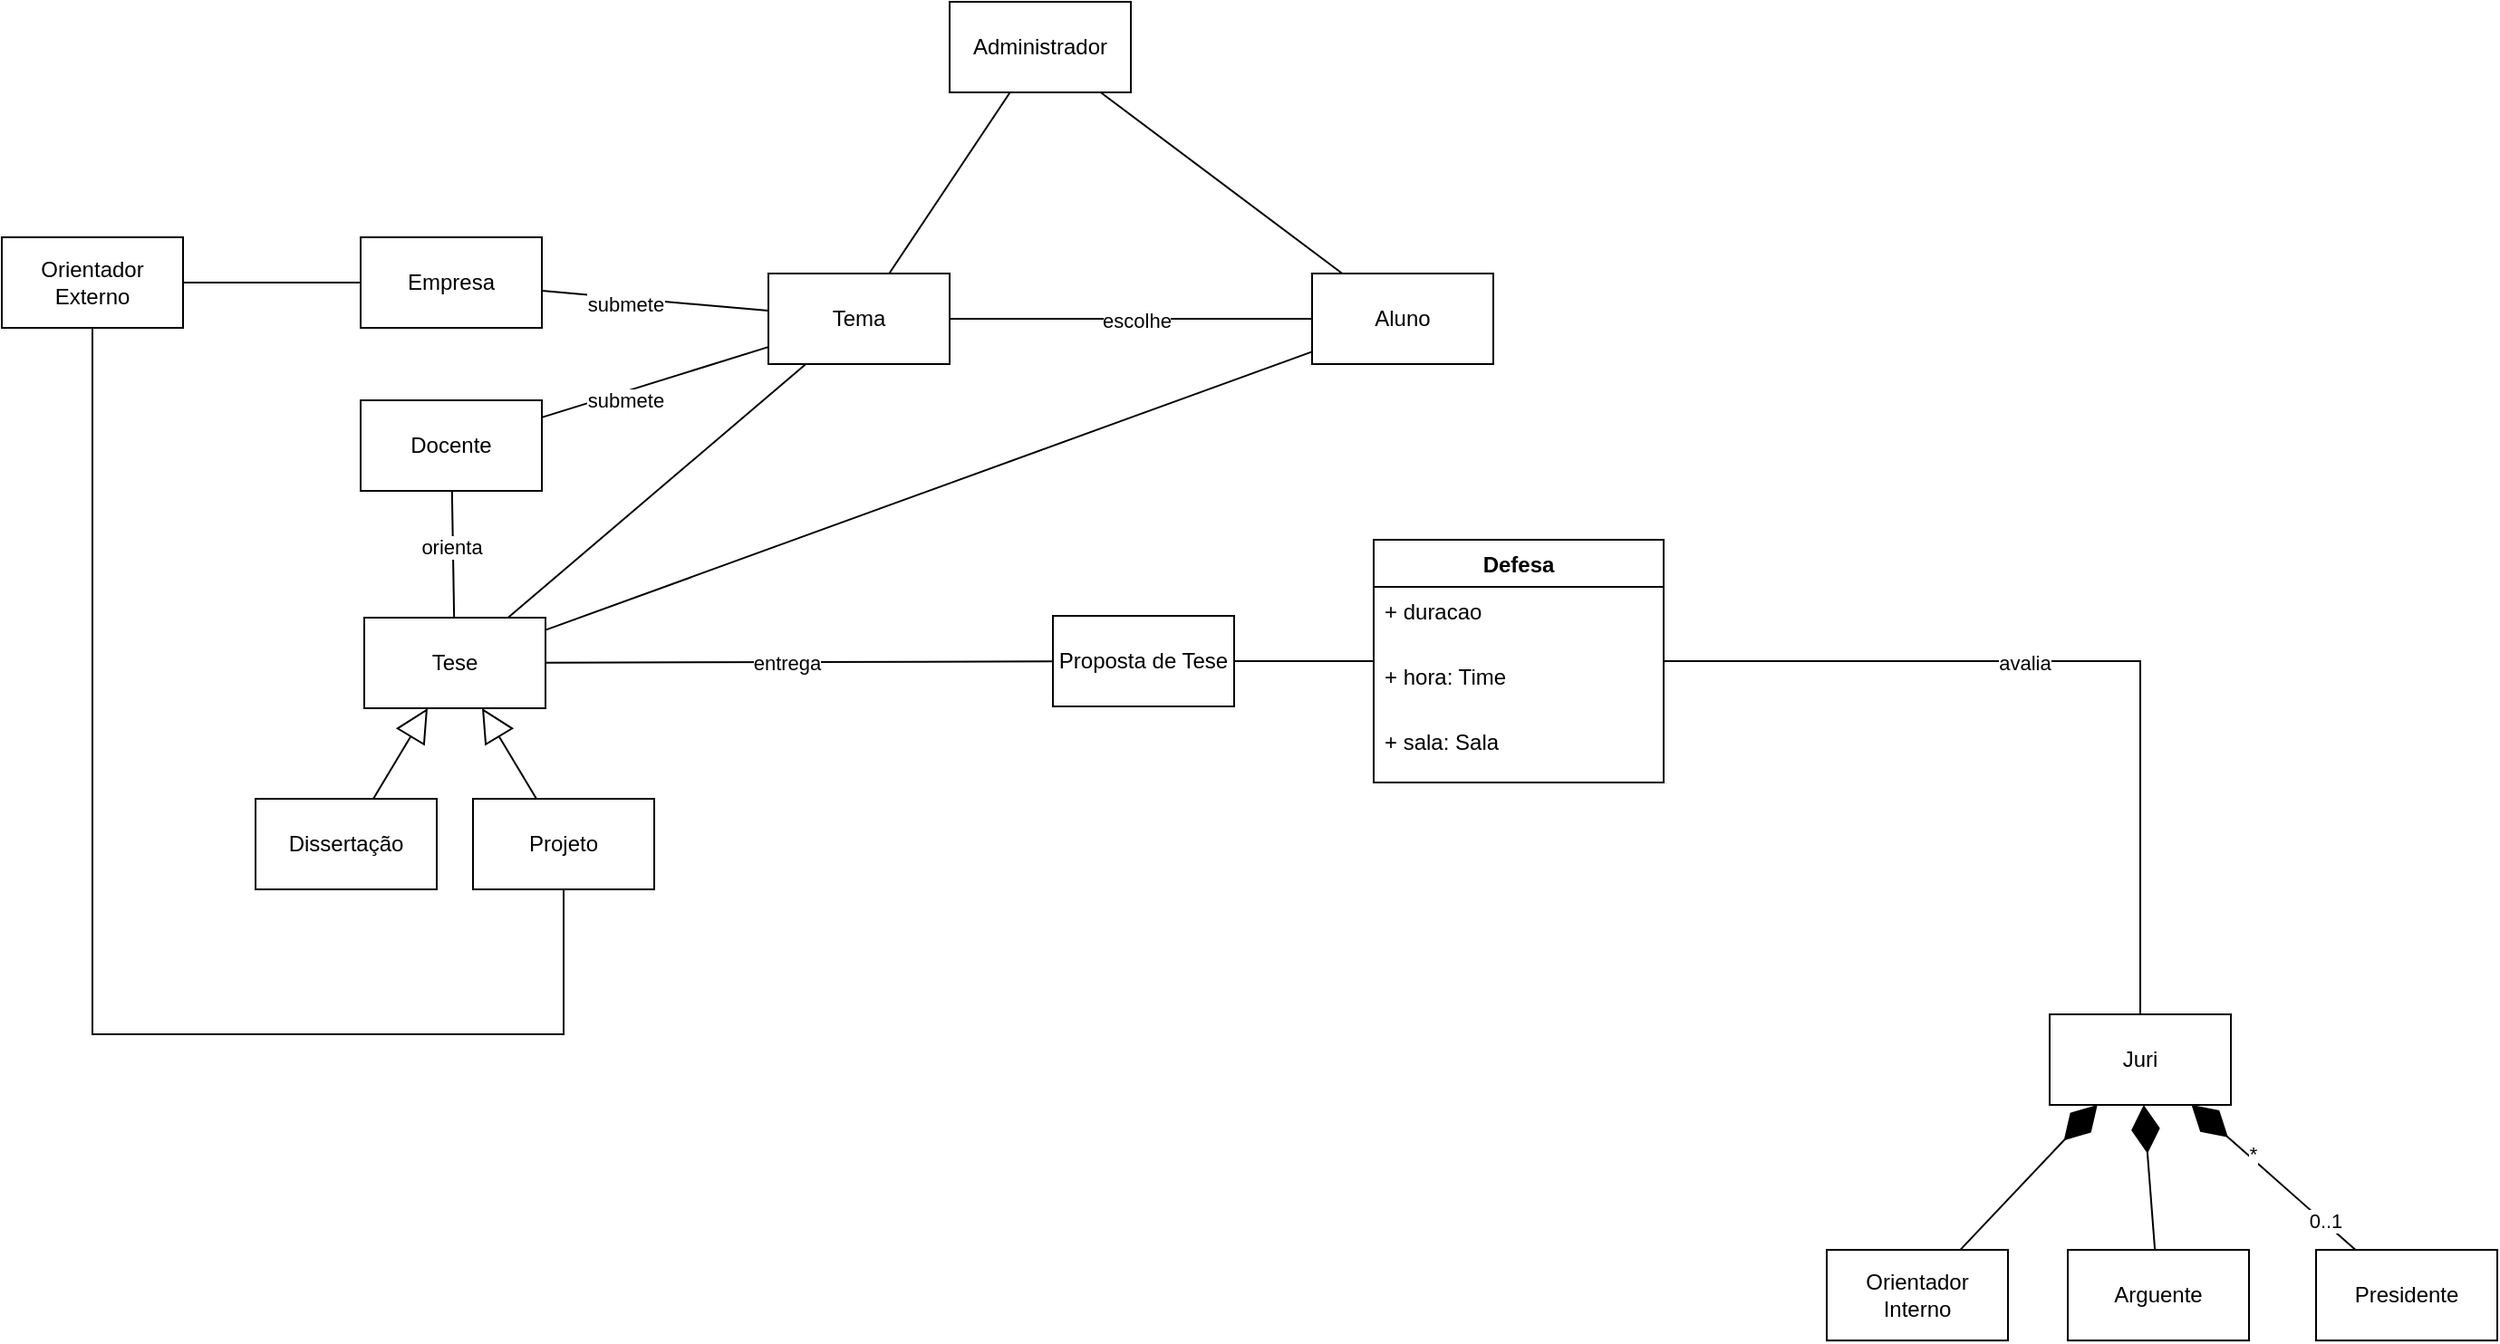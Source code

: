 <mxfile version="24.0.4" type="device">
  <diagram name="Page-1" id="0YYC6f5rW0ZJI2fDW2h6">
    <mxGraphModel dx="1195" dy="697" grid="1" gridSize="10" guides="1" tooltips="1" connect="1" arrows="1" fold="1" page="1" pageScale="1" pageWidth="827" pageHeight="1169" math="0" shadow="0">
      <root>
        <mxCell id="0" />
        <mxCell id="1" parent="0" />
        <mxCell id="wjHg63XJ6youbobW7F1k-5" value="Tema" style="rounded=0;whiteSpace=wrap;html=1;" parent="1" vertex="1">
          <mxGeometry x="493" y="420" width="100" height="50" as="geometry" />
        </mxCell>
        <mxCell id="wjHg63XJ6youbobW7F1k-6" value="Docente" style="rounded=0;whiteSpace=wrap;html=1;" parent="1" vertex="1">
          <mxGeometry x="268" y="490" width="100" height="50" as="geometry" />
        </mxCell>
        <mxCell id="wjHg63XJ6youbobW7F1k-7" value="Empresa" style="rounded=0;whiteSpace=wrap;html=1;" parent="1" vertex="1">
          <mxGeometry x="268" y="400" width="100" height="50" as="geometry" />
        </mxCell>
        <mxCell id="wjHg63XJ6youbobW7F1k-23" value="Administrador" style="rounded=0;whiteSpace=wrap;html=1;" parent="1" vertex="1">
          <mxGeometry x="593" y="270" width="100" height="50" as="geometry" />
        </mxCell>
        <mxCell id="wjHg63XJ6youbobW7F1k-24" value="Aluno" style="rounded=0;whiteSpace=wrap;html=1;" parent="1" vertex="1">
          <mxGeometry x="793" y="420" width="100" height="50" as="geometry" />
        </mxCell>
        <mxCell id="wjHg63XJ6youbobW7F1k-26" value="" style="endArrow=none;html=1;rounded=0;" parent="1" source="wjHg63XJ6youbobW7F1k-5" target="wjHg63XJ6youbobW7F1k-23" edge="1">
          <mxGeometry width="50" height="50" relative="1" as="geometry">
            <mxPoint x="560.857" y="310.0" as="sourcePoint" />
            <mxPoint x="520" y="530" as="targetPoint" />
            <Array as="points" />
          </mxGeometry>
        </mxCell>
        <mxCell id="wjHg63XJ6youbobW7F1k-27" value="" style="endArrow=none;html=1;rounded=0;" parent="1" source="wjHg63XJ6youbobW7F1k-24" target="wjHg63XJ6youbobW7F1k-23" edge="1">
          <mxGeometry width="50" height="50" relative="1" as="geometry">
            <mxPoint x="714" y="310" as="sourcePoint" />
            <mxPoint x="390" y="530" as="targetPoint" />
            <Array as="points" />
          </mxGeometry>
        </mxCell>
        <mxCell id="wjHg63XJ6youbobW7F1k-29" value="" style="endArrow=none;html=1;rounded=0;" parent="1" source="wjHg63XJ6youbobW7F1k-7" target="wjHg63XJ6youbobW7F1k-5" edge="1">
          <mxGeometry width="50" height="50" relative="1" as="geometry">
            <mxPoint x="200" y="290" as="sourcePoint" />
            <mxPoint x="250" y="240" as="targetPoint" />
          </mxGeometry>
        </mxCell>
        <mxCell id="wjHg63XJ6youbobW7F1k-31" value="submete" style="edgeLabel;html=1;align=center;verticalAlign=middle;resizable=0;points=[];" parent="wjHg63XJ6youbobW7F1k-29" vertex="1" connectable="0">
          <mxGeometry x="-0.308" y="-3" relative="1" as="geometry">
            <mxPoint x="3" as="offset" />
          </mxGeometry>
        </mxCell>
        <mxCell id="wjHg63XJ6youbobW7F1k-30" value="" style="endArrow=none;html=1;rounded=0;" parent="1" source="wjHg63XJ6youbobW7F1k-6" target="wjHg63XJ6youbobW7F1k-5" edge="1">
          <mxGeometry width="50" height="50" relative="1" as="geometry">
            <mxPoint x="400" y="270" as="sourcePoint" />
            <mxPoint x="450" y="220" as="targetPoint" />
          </mxGeometry>
        </mxCell>
        <mxCell id="wjHg63XJ6youbobW7F1k-32" value="submete" style="edgeLabel;html=1;align=center;verticalAlign=middle;resizable=0;points=[];" parent="wjHg63XJ6youbobW7F1k-30" vertex="1" connectable="0">
          <mxGeometry x="-0.463" y="-2" relative="1" as="geometry">
            <mxPoint x="12" y="-1" as="offset" />
          </mxGeometry>
        </mxCell>
        <mxCell id="wjHg63XJ6youbobW7F1k-33" value="Dissertação" style="rounded=0;whiteSpace=wrap;html=1;" parent="1" vertex="1">
          <mxGeometry x="210" y="710" width="100" height="50" as="geometry" />
        </mxCell>
        <mxCell id="wjHg63XJ6youbobW7F1k-34" value="Projeto" style="rounded=0;whiteSpace=wrap;html=1;" parent="1" vertex="1">
          <mxGeometry x="330" y="710" width="100" height="50" as="geometry" />
        </mxCell>
        <mxCell id="wjHg63XJ6youbobW7F1k-35" value="Tese" style="rounded=0;whiteSpace=wrap;html=1;" parent="1" vertex="1">
          <mxGeometry x="270" y="610" width="100" height="50" as="geometry" />
        </mxCell>
        <mxCell id="wjHg63XJ6youbobW7F1k-36" value="" style="endArrow=block;endSize=16;endFill=0;html=1;rounded=0;" parent="1" source="wjHg63XJ6youbobW7F1k-33" target="wjHg63XJ6youbobW7F1k-35" edge="1">
          <mxGeometry width="160" relative="1" as="geometry">
            <mxPoint x="230" y="960" as="sourcePoint" />
            <mxPoint x="390" y="960" as="targetPoint" />
          </mxGeometry>
        </mxCell>
        <mxCell id="wjHg63XJ6youbobW7F1k-37" value="" style="endArrow=block;endSize=16;endFill=0;html=1;rounded=0;" parent="1" source="wjHg63XJ6youbobW7F1k-34" target="wjHg63XJ6youbobW7F1k-35" edge="1">
          <mxGeometry width="160" relative="1" as="geometry">
            <mxPoint x="278" y="720" as="sourcePoint" />
            <mxPoint x="313" y="670" as="targetPoint" />
          </mxGeometry>
        </mxCell>
        <mxCell id="wjHg63XJ6youbobW7F1k-38" value="" style="endArrow=none;html=1;rounded=0;" parent="1" source="wjHg63XJ6youbobW7F1k-6" target="wjHg63XJ6youbobW7F1k-35" edge="1">
          <mxGeometry width="50" height="50" relative="1" as="geometry">
            <mxPoint x="350" y="670" as="sourcePoint" />
            <mxPoint x="400" y="620" as="targetPoint" />
          </mxGeometry>
        </mxCell>
        <mxCell id="wjHg63XJ6youbobW7F1k-39" value="orienta" style="edgeLabel;html=1;align=center;verticalAlign=middle;resizable=0;points=[];" parent="wjHg63XJ6youbobW7F1k-38" vertex="1" connectable="0">
          <mxGeometry x="-0.116" y="-1" relative="1" as="geometry">
            <mxPoint as="offset" />
          </mxGeometry>
        </mxCell>
        <mxCell id="wjHg63XJ6youbobW7F1k-40" value="Orientador Externo" style="rounded=0;whiteSpace=wrap;html=1;" parent="1" vertex="1">
          <mxGeometry x="70" y="400" width="100" height="50" as="geometry" />
        </mxCell>
        <mxCell id="wjHg63XJ6youbobW7F1k-41" value="" style="endArrow=none;html=1;rounded=0;" parent="1" source="wjHg63XJ6youbobW7F1k-40" target="wjHg63XJ6youbobW7F1k-7" edge="1">
          <mxGeometry width="50" height="50" relative="1" as="geometry">
            <mxPoint x="70" y="400" as="sourcePoint" />
            <mxPoint x="120" y="350" as="targetPoint" />
          </mxGeometry>
        </mxCell>
        <mxCell id="wjHg63XJ6youbobW7F1k-42" value="" style="endArrow=none;html=1;rounded=0;" parent="1" source="wjHg63XJ6youbobW7F1k-40" target="wjHg63XJ6youbobW7F1k-34" edge="1">
          <mxGeometry width="50" height="50" relative="1" as="geometry">
            <mxPoint x="50" y="680" as="sourcePoint" />
            <mxPoint x="100" y="630" as="targetPoint" />
            <Array as="points">
              <mxPoint x="120" y="840" />
              <mxPoint x="380" y="840" />
            </Array>
          </mxGeometry>
        </mxCell>
        <mxCell id="wjHg63XJ6youbobW7F1k-43" value="" style="endArrow=none;html=1;rounded=0;" parent="1" source="wjHg63XJ6youbobW7F1k-5" target="wjHg63XJ6youbobW7F1k-24" edge="1">
          <mxGeometry width="50" height="50" relative="1" as="geometry">
            <mxPoint x="610" y="580" as="sourcePoint" />
            <mxPoint x="660" y="530" as="targetPoint" />
          </mxGeometry>
        </mxCell>
        <mxCell id="GJs7MzvupLoO6-oFGP6h-4" value="escolhe" style="edgeLabel;html=1;align=center;verticalAlign=middle;resizable=0;points=[];" parent="wjHg63XJ6youbobW7F1k-43" vertex="1" connectable="0">
          <mxGeometry x="0.029" y="-1" relative="1" as="geometry">
            <mxPoint as="offset" />
          </mxGeometry>
        </mxCell>
        <mxCell id="wjHg63XJ6youbobW7F1k-44" value="Proposta de Tese" style="rounded=0;whiteSpace=wrap;html=1;" parent="1" vertex="1">
          <mxGeometry x="650" y="609" width="100" height="50" as="geometry" />
        </mxCell>
        <mxCell id="wjHg63XJ6youbobW7F1k-45" value="" style="endArrow=none;html=1;rounded=0;" parent="1" source="wjHg63XJ6youbobW7F1k-44" target="wjHg63XJ6youbobW7F1k-35" edge="1">
          <mxGeometry width="50" height="50" relative="1" as="geometry">
            <mxPoint x="630" y="550" as="sourcePoint" />
            <mxPoint x="680" y="500" as="targetPoint" />
          </mxGeometry>
        </mxCell>
        <mxCell id="wjHg63XJ6youbobW7F1k-46" value="entrega" style="edgeLabel;html=1;align=center;verticalAlign=middle;resizable=0;points=[];" parent="wjHg63XJ6youbobW7F1k-45" vertex="1" connectable="0">
          <mxGeometry x="0.054" relative="1" as="geometry">
            <mxPoint as="offset" />
          </mxGeometry>
        </mxCell>
        <mxCell id="wjHg63XJ6youbobW7F1k-50" value="" style="endArrow=none;html=1;rounded=0;" parent="1" source="wjHg63XJ6youbobW7F1k-51" target="wjHg63XJ6youbobW7F1k-44" edge="1">
          <mxGeometry width="50" height="50" relative="1" as="geometry">
            <mxPoint x="960.0" y="634" as="sourcePoint" />
            <mxPoint x="930" y="739" as="targetPoint" />
          </mxGeometry>
        </mxCell>
        <mxCell id="wjHg63XJ6youbobW7F1k-51" value="Defesa" style="swimlane;fontStyle=1;align=center;verticalAlign=top;childLayout=stackLayout;horizontal=1;startSize=26;horizontalStack=0;resizeParent=1;resizeParentMax=0;resizeLast=0;collapsible=1;marginBottom=0;whiteSpace=wrap;html=1;" parent="1" vertex="1">
          <mxGeometry x="827" y="567" width="160" height="134" as="geometry" />
        </mxCell>
        <mxCell id="GJs7MzvupLoO6-oFGP6h-18" value="+ duracao" style="text;strokeColor=none;fillColor=none;align=left;verticalAlign=top;spacingLeft=4;spacingRight=4;overflow=hidden;rotatable=0;points=[[0,0.5],[1,0.5]];portConstraint=eastwest;whiteSpace=wrap;html=1;" parent="wjHg63XJ6youbobW7F1k-51" vertex="1">
          <mxGeometry y="26" width="160" height="36" as="geometry" />
        </mxCell>
        <mxCell id="8TDZ0PIlg9dEbGtvTOV1-1" value="+ hora: Time" style="text;strokeColor=none;fillColor=none;align=left;verticalAlign=top;spacingLeft=4;spacingRight=4;overflow=hidden;rotatable=0;points=[[0,0.5],[1,0.5]];portConstraint=eastwest;whiteSpace=wrap;html=1;" vertex="1" parent="wjHg63XJ6youbobW7F1k-51">
          <mxGeometry y="62" width="160" height="36" as="geometry" />
        </mxCell>
        <mxCell id="8TDZ0PIlg9dEbGtvTOV1-2" value="+ sala: Sala" style="text;strokeColor=none;fillColor=none;align=left;verticalAlign=top;spacingLeft=4;spacingRight=4;overflow=hidden;rotatable=0;points=[[0,0.5],[1,0.5]];portConstraint=eastwest;whiteSpace=wrap;html=1;" vertex="1" parent="wjHg63XJ6youbobW7F1k-51">
          <mxGeometry y="98" width="160" height="36" as="geometry" />
        </mxCell>
        <mxCell id="wjHg63XJ6youbobW7F1k-56" value="Juri" style="rounded=0;whiteSpace=wrap;html=1;" parent="1" vertex="1">
          <mxGeometry x="1200" y="829" width="100" height="50" as="geometry" />
        </mxCell>
        <mxCell id="wjHg63XJ6youbobW7F1k-57" value="" style="endArrow=none;html=1;rounded=0;" parent="1" source="wjHg63XJ6youbobW7F1k-56" target="wjHg63XJ6youbobW7F1k-51" edge="1">
          <mxGeometry width="50" height="50" relative="1" as="geometry">
            <mxPoint x="277" y="569" as="sourcePoint" />
            <mxPoint x="647" y="649" as="targetPoint" />
            <Array as="points">
              <mxPoint x="1250" y="634" />
            </Array>
          </mxGeometry>
        </mxCell>
        <mxCell id="wjHg63XJ6youbobW7F1k-58" value="avalia" style="edgeLabel;html=1;align=center;verticalAlign=middle;resizable=0;points=[];" parent="wjHg63XJ6youbobW7F1k-57" vertex="1" connectable="0">
          <mxGeometry x="0.132" y="1" relative="1" as="geometry">
            <mxPoint as="offset" />
          </mxGeometry>
        </mxCell>
        <mxCell id="wjHg63XJ6youbobW7F1k-60" value="" style="endArrow=diamondThin;endFill=1;endSize=24;html=1;rounded=0;" parent="1" source="wjHg63XJ6youbobW7F1k-61" target="wjHg63XJ6youbobW7F1k-56" edge="1">
          <mxGeometry width="160" relative="1" as="geometry">
            <mxPoint x="1077" y="919" as="sourcePoint" />
            <mxPoint x="1107" y="939" as="targetPoint" />
          </mxGeometry>
        </mxCell>
        <mxCell id="wjHg63XJ6youbobW7F1k-61" value="Orientador&lt;div&gt;&lt;span style=&quot;background-color: initial;&quot;&gt;Interno&lt;/span&gt;&lt;/div&gt;" style="rounded=0;whiteSpace=wrap;html=1;" parent="1" vertex="1">
          <mxGeometry x="1077" y="959.06" width="100" height="50" as="geometry" />
        </mxCell>
        <mxCell id="GJs7MzvupLoO6-oFGP6h-1" value="Arguente" style="rounded=0;whiteSpace=wrap;html=1;" parent="1" vertex="1">
          <mxGeometry x="1210" y="959.06" width="100" height="50" as="geometry" />
        </mxCell>
        <mxCell id="GJs7MzvupLoO6-oFGP6h-2" value="" style="endArrow=diamondThin;endFill=1;endSize=24;html=1;rounded=0;" parent="1" source="GJs7MzvupLoO6-oFGP6h-1" target="wjHg63XJ6youbobW7F1k-56" edge="1">
          <mxGeometry width="160" relative="1" as="geometry">
            <mxPoint x="1097" y="856" as="sourcePoint" />
            <mxPoint x="1147" y="969" as="targetPoint" />
          </mxGeometry>
        </mxCell>
        <mxCell id="GJs7MzvupLoO6-oFGP6h-5" value="" style="endArrow=diamondThin;endFill=1;endSize=24;html=1;rounded=0;" parent="1" source="GJs7MzvupLoO6-oFGP6h-8" target="wjHg63XJ6youbobW7F1k-56" edge="1">
          <mxGeometry width="160" relative="1" as="geometry">
            <mxPoint x="1377" y="919" as="sourcePoint" />
            <mxPoint x="1457" y="919" as="targetPoint" />
          </mxGeometry>
        </mxCell>
        <mxCell id="GJs7MzvupLoO6-oFGP6h-7" value="0..1" style="edgeLabel;html=1;align=center;verticalAlign=middle;resizable=0;points=[];" parent="GJs7MzvupLoO6-oFGP6h-5" vertex="1" connectable="0">
          <mxGeometry x="-0.69" relative="1" as="geometry">
            <mxPoint x="-3" y="-4" as="offset" />
          </mxGeometry>
        </mxCell>
        <mxCell id="GJs7MzvupLoO6-oFGP6h-10" value="*" style="edgeLabel;html=1;align=center;verticalAlign=middle;resizable=0;points=[];" parent="GJs7MzvupLoO6-oFGP6h-5" vertex="1" connectable="0">
          <mxGeometry x="0.286" y="-2" relative="1" as="geometry">
            <mxPoint as="offset" />
          </mxGeometry>
        </mxCell>
        <mxCell id="GJs7MzvupLoO6-oFGP6h-8" value="Presidente" style="rounded=0;whiteSpace=wrap;html=1;" parent="1" vertex="1">
          <mxGeometry x="1347" y="959.06" width="100" height="50" as="geometry" />
        </mxCell>
        <mxCell id="Fwo-yfS04er0dIXXW9DP-2" value="" style="endArrow=none;html=1;rounded=0;" parent="1" source="wjHg63XJ6youbobW7F1k-35" target="wjHg63XJ6youbobW7F1k-24" edge="1">
          <mxGeometry width="50" height="50" relative="1" as="geometry">
            <mxPoint x="460" y="660" as="sourcePoint" />
            <mxPoint x="510" y="610" as="targetPoint" />
          </mxGeometry>
        </mxCell>
        <mxCell id="ZmRWlgZSys1X7uryRwvm-1" value="" style="endArrow=none;html=1;rounded=0;" parent="1" source="wjHg63XJ6youbobW7F1k-35" target="wjHg63XJ6youbobW7F1k-5" edge="1">
          <mxGeometry width="50" height="50" relative="1" as="geometry">
            <mxPoint x="520" y="770" as="sourcePoint" />
            <mxPoint x="570" y="720" as="targetPoint" />
          </mxGeometry>
        </mxCell>
      </root>
    </mxGraphModel>
  </diagram>
</mxfile>

